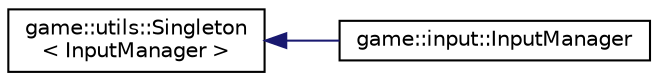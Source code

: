 digraph "Graphical Class Hierarchy"
{
 // LATEX_PDF_SIZE
  edge [fontname="Helvetica",fontsize="10",labelfontname="Helvetica",labelfontsize="10"];
  node [fontname="Helvetica",fontsize="10",shape=record];
  rankdir="LR";
  Node0 [label="game::utils::Singleton\l\< InputManager \>",height=0.2,width=0.4,color="black", fillcolor="white", style="filled",URL="$classgame_1_1utils_1_1Singleton.html",tooltip=" "];
  Node0 -> Node1 [dir="back",color="midnightblue",fontsize="10",style="solid",fontname="Helvetica"];
  Node1 [label="game::input::InputManager",height=0.2,width=0.4,color="black", fillcolor="white", style="filled",URL="$classgame_1_1input_1_1InputManager.html",tooltip="player input handler"];
}

